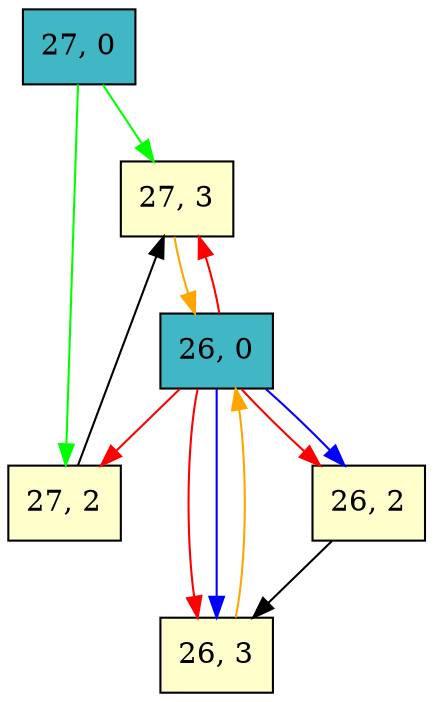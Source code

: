digraph unnamed {

	Node0x5aeeb00 [shape=record,pos="27,0!",style=filled,fillcolor="/ylgnbu5/3",label="{27, 0}"];
	Node0x5aeeb00 -> Node0x5b277c0 [color="green"];
	Node0x5aeeb00 -> Node0x5b26370 [color="green"];
	Node0x5b013b0 [shape=record,pos="26,0!",style=filled,fillcolor="/ylgnbu5/3",label="{26, 0}"];
	Node0x5b013b0 -> Node0x5b277c0 [color="red"] ; 
	Node0x5b013b0 -> Node0x5b0c9a0 [color="red"] ;
	Node0x5b013b0 -> Node0x5b0c9a0 [color="blue"] ;
	Node0x5b013b0 -> Node0x5b26370 [color="red"] ;
	Node0x5b013b0 -> Node0x5b03060 [color="red"] ;
	Node0x5b013b0 -> Node0x5b03060 [color="blue"];
	Node0x5b03060 [shape=record,pos="26,2!",style=filled,fillcolor="/ylgnbu5/1",label="{26, 2}"];
	Node0x5b03060 -> Node0x5b0c9a0;
	Node0x5b0c9a0 [shape=record,pos="26,3!",style=filled,fillcolor="/ylgnbu5/1",label="{26, 3}"];
	Node0x5b0c9a0 -> Node0x5b013b0 [color="orange"];
	Node0x5b26370 [shape=record,pos="27,2!",style=filled,fillcolor="/ylgnbu5/1",label="{27, 2}"];
	Node0x5b26370 -> Node0x5b277c0;
	Node0x5b277c0 [shape=record,pos="27,3!",style=filled,fillcolor="/ylgnbu5/1",label="{27, 3}"];
	Node0x5b277c0 -> Node0x5b013b0 [color="orange"];
}
